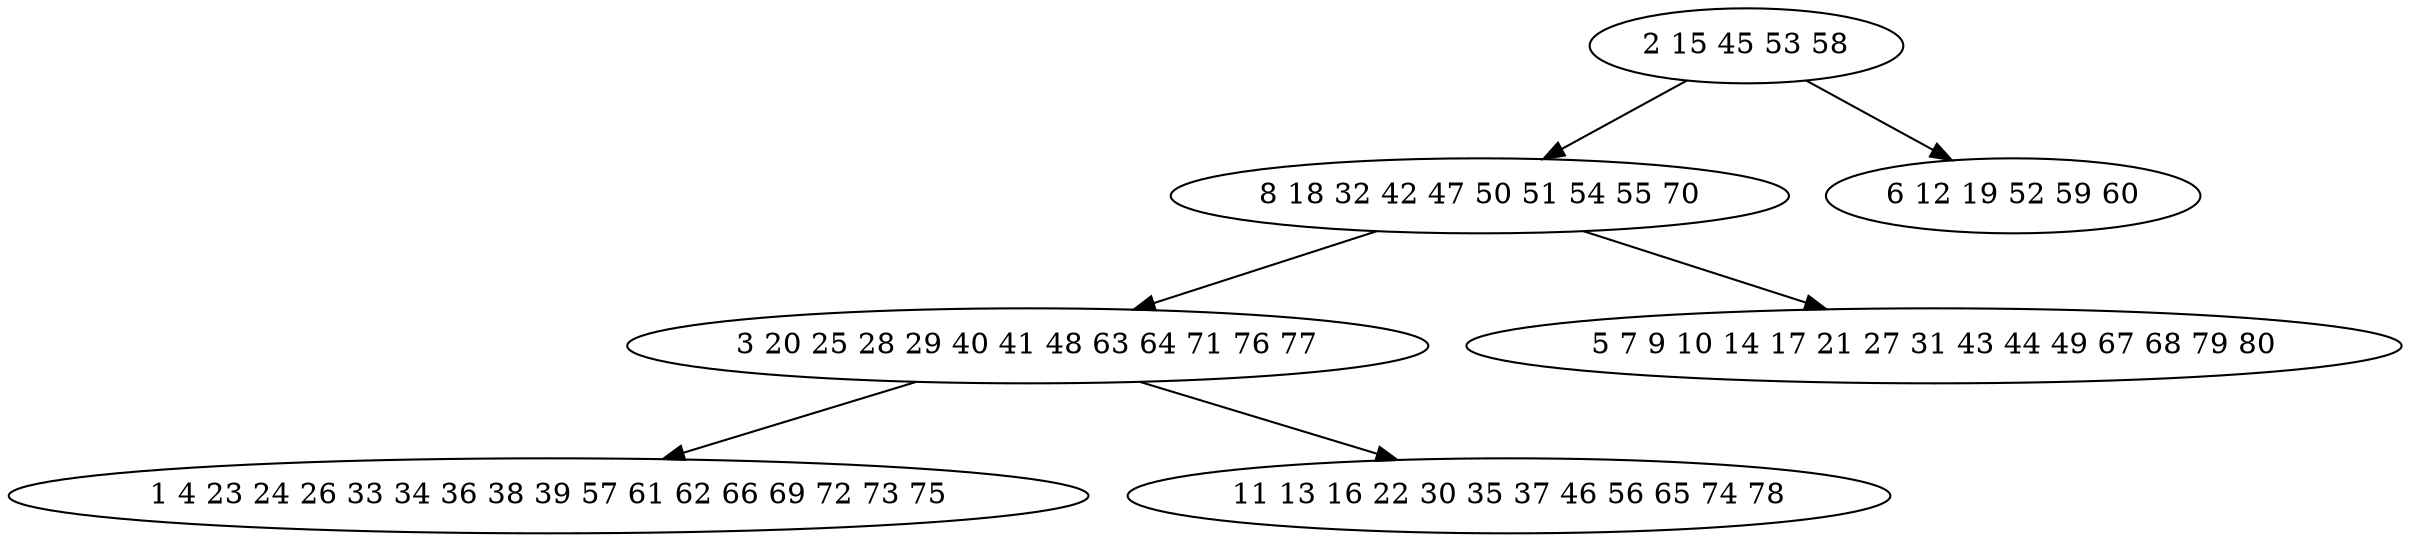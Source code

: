 digraph true_tree {
	"0" -> "1"
	"1" -> "2"
	"2" -> "3"
	"1" -> "4"
	"0" -> "5"
	"2" -> "6"
	"0" [label="2 15 45 53 58"];
	"1" [label="8 18 32 42 47 50 51 54 55 70"];
	"2" [label="3 20 25 28 29 40 41 48 63 64 71 76 77"];
	"3" [label="1 4 23 24 26 33 34 36 38 39 57 61 62 66 69 72 73 75"];
	"4" [label="5 7 9 10 14 17 21 27 31 43 44 49 67 68 79 80"];
	"5" [label="6 12 19 52 59 60"];
	"6" [label="11 13 16 22 30 35 37 46 56 65 74 78"];
}
